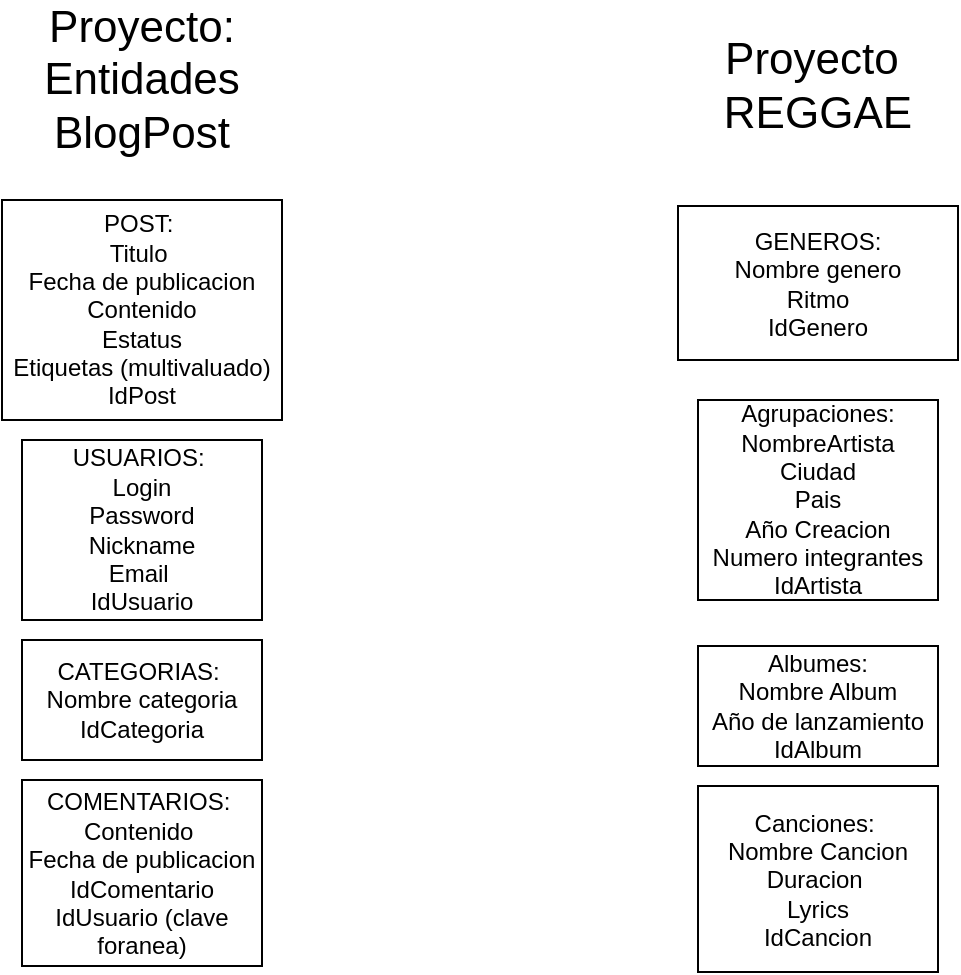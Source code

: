 <mxfile version="20.2.7" type="github" pages="2">
  <diagram id="R2lEEEUBdFMjLlhIrx00" name="Inicio_Proyecto">
    <mxGraphModel dx="1038" dy="615" grid="1" gridSize="10" guides="1" tooltips="1" connect="1" arrows="1" fold="1" page="1" pageScale="1" pageWidth="850" pageHeight="1100" math="0" shadow="0" extFonts="Permanent Marker^https://fonts.googleapis.com/css?family=Permanent+Marker">
      <root>
        <mxCell id="0" />
        <mxCell id="1" parent="0" />
        <mxCell id="FvFSlekBFBbHEcj_9d9e-1" value="Proyecto:&lt;br style=&quot;font-size: 22px;&quot;&gt;Entidades&lt;br style=&quot;font-size: 22px;&quot;&gt;BlogPost" style="text;html=1;strokeColor=none;fillColor=none;align=center;verticalAlign=middle;whiteSpace=wrap;rounded=0;fontSize=22;" parent="1" vertex="1">
          <mxGeometry x="50" width="110" height="80" as="geometry" />
        </mxCell>
        <mxCell id="FvFSlekBFBbHEcj_9d9e-2" value="POST:&amp;nbsp;&lt;br&gt;Titulo&amp;nbsp;&lt;br&gt;Fecha de publicacion&lt;br&gt;Contenido&lt;br&gt;Estatus&lt;br&gt;Etiquetas (multivaluado)&lt;br&gt;IdPost" style="rounded=0;whiteSpace=wrap;html=1;" parent="1" vertex="1">
          <mxGeometry x="35" y="100" width="140" height="110" as="geometry" />
        </mxCell>
        <mxCell id="FvFSlekBFBbHEcj_9d9e-3" value="USUARIOS:&amp;nbsp;&lt;br&gt;Login&lt;br&gt;Password&lt;br&gt;Nickname&lt;br&gt;Email&amp;nbsp;&lt;br&gt;IdUsuario" style="rounded=0;whiteSpace=wrap;html=1;" parent="1" vertex="1">
          <mxGeometry x="45" y="220" width="120" height="90" as="geometry" />
        </mxCell>
        <mxCell id="FvFSlekBFBbHEcj_9d9e-4" value="CATEGORIAS:&amp;nbsp;&lt;br&gt;Nombre categoria&lt;br&gt;IdCategoria" style="rounded=0;whiteSpace=wrap;html=1;" parent="1" vertex="1">
          <mxGeometry x="45" y="320" width="120" height="60" as="geometry" />
        </mxCell>
        <mxCell id="FvFSlekBFBbHEcj_9d9e-5" value="COMENTARIOS:&amp;nbsp;&lt;br&gt;Contenido&amp;nbsp;&lt;br&gt;Fecha de publicacion&lt;br&gt;IdComentario&lt;br&gt;IdUsuario (clave foranea)" style="rounded=0;whiteSpace=wrap;html=1;" parent="1" vertex="1">
          <mxGeometry x="45" y="390" width="120" height="93" as="geometry" />
        </mxCell>
        <mxCell id="FvFSlekBFBbHEcj_9d9e-6" value="Proyecto&amp;nbsp;&lt;br&gt;REGGAE" style="text;html=1;strokeColor=none;fillColor=none;align=center;verticalAlign=middle;whiteSpace=wrap;rounded=0;fontSize=22;" parent="1" vertex="1">
          <mxGeometry x="388" y="3" width="110" height="80" as="geometry" />
        </mxCell>
        <mxCell id="FvFSlekBFBbHEcj_9d9e-7" value="GENEROS:&lt;br&gt;Nombre genero&lt;br&gt;Ritmo&lt;br&gt;IdGenero" style="rounded=0;whiteSpace=wrap;html=1;" parent="1" vertex="1">
          <mxGeometry x="373" y="103" width="140" height="77" as="geometry" />
        </mxCell>
        <mxCell id="FvFSlekBFBbHEcj_9d9e-8" value="Agrupaciones:&lt;br&gt;NombreArtista&lt;br&gt;Ciudad&lt;br&gt;Pais&lt;br&gt;Año Creacion&lt;br&gt;Numero integrantes&lt;br&gt;IdArtista" style="rounded=0;whiteSpace=wrap;html=1;" parent="1" vertex="1">
          <mxGeometry x="383" y="200" width="120" height="100" as="geometry" />
        </mxCell>
        <mxCell id="FvFSlekBFBbHEcj_9d9e-9" value="Albumes:&lt;br&gt;Nombre Album&lt;br&gt;Año de lanzamiento&lt;br&gt;IdAlbum" style="rounded=0;whiteSpace=wrap;html=1;" parent="1" vertex="1">
          <mxGeometry x="383" y="323" width="120" height="60" as="geometry" />
        </mxCell>
        <mxCell id="FvFSlekBFBbHEcj_9d9e-10" value="Canciones:&amp;nbsp;&lt;br&gt;Nombre Cancion&lt;br&gt;Duracion&amp;nbsp;&lt;br&gt;Lyrics&lt;br&gt;IdCancion" style="rounded=0;whiteSpace=wrap;html=1;" parent="1" vertex="1">
          <mxGeometry x="383" y="393" width="120" height="93" as="geometry" />
        </mxCell>
      </root>
    </mxGraphModel>
  </diagram>
  <diagram id="tDotYIVQD98a9ujAGf1i" name="diagrama_ER">
    <mxGraphModel dx="1038" dy="615" grid="1" gridSize="10" guides="1" tooltips="1" connect="1" arrows="1" fold="1" page="1" pageScale="1" pageWidth="827" pageHeight="1169" math="0" shadow="0">
      <root>
        <mxCell id="0" />
        <mxCell id="1" parent="0" />
        <mxCell id="fmIZjdQVmPm3_MnBp19q-1" value="posts" style="rounded=0;whiteSpace=wrap;html=1;" vertex="1" parent="1">
          <mxGeometry x="320" y="210" width="120" height="60" as="geometry" />
        </mxCell>
        <mxCell id="fmIZjdQVmPm3_MnBp19q-8" style="edgeStyle=orthogonalEdgeStyle;rounded=0;orthogonalLoop=1;jettySize=auto;html=1;exitX=1;exitY=0.5;exitDx=0;exitDy=0;entryX=0;entryY=0.5;entryDx=0;entryDy=0;endArrow=none;endFill=0;" edge="1" parent="1" source="fmIZjdQVmPm3_MnBp19q-2" target="fmIZjdQVmPm3_MnBp19q-6">
          <mxGeometry relative="1" as="geometry" />
        </mxCell>
        <mxCell id="fmIZjdQVmPm3_MnBp19q-11" style="edgeStyle=orthogonalEdgeStyle;rounded=0;orthogonalLoop=1;jettySize=auto;html=1;exitX=0.5;exitY=1;exitDx=0;exitDy=0;entryX=0.5;entryY=0;entryDx=0;entryDy=0;endArrow=none;endFill=0;" edge="1" parent="1" source="fmIZjdQVmPm3_MnBp19q-2" target="fmIZjdQVmPm3_MnBp19q-7">
          <mxGeometry relative="1" as="geometry" />
        </mxCell>
        <mxCell id="fmIZjdQVmPm3_MnBp19q-2" value="usuarios" style="rounded=0;whiteSpace=wrap;html=1;" vertex="1" parent="1">
          <mxGeometry x="90" y="120" width="120" height="60" as="geometry" />
        </mxCell>
        <mxCell id="fmIZjdQVmPm3_MnBp19q-20" style="edgeStyle=orthogonalEdgeStyle;rounded=0;orthogonalLoop=1;jettySize=auto;html=1;exitX=1;exitY=0.5;exitDx=0;exitDy=0;entryX=0;entryY=0.5;entryDx=0;entryDy=0;endArrow=none;endFill=0;" edge="1" parent="1" source="fmIZjdQVmPm3_MnBp19q-3" target="fmIZjdQVmPm3_MnBp19q-19">
          <mxGeometry relative="1" as="geometry" />
        </mxCell>
        <mxCell id="fmIZjdQVmPm3_MnBp19q-3" value="categorias" style="rounded=0;whiteSpace=wrap;html=1;" vertex="1" parent="1">
          <mxGeometry x="90" y="330" width="120" height="60" as="geometry" />
        </mxCell>
        <mxCell id="fmIZjdQVmPm3_MnBp19q-14" style="edgeStyle=orthogonalEdgeStyle;rounded=0;orthogonalLoop=1;jettySize=auto;html=1;exitX=0.5;exitY=1;exitDx=0;exitDy=0;entryX=0.5;entryY=0;entryDx=0;entryDy=0;endArrow=none;endFill=0;" edge="1" parent="1" source="fmIZjdQVmPm3_MnBp19q-4" target="fmIZjdQVmPm3_MnBp19q-13">
          <mxGeometry relative="1" as="geometry" />
        </mxCell>
        <mxCell id="fmIZjdQVmPm3_MnBp19q-4" value="comentaros" style="rounded=0;whiteSpace=wrap;html=1;" vertex="1" parent="1">
          <mxGeometry x="550" y="120" width="120" height="60" as="geometry" />
        </mxCell>
        <mxCell id="fmIZjdQVmPm3_MnBp19q-5" value="etiquetas" style="rounded=0;whiteSpace=wrap;html=1;" vertex="1" parent="1">
          <mxGeometry x="550" y="330" width="120" height="60" as="geometry" />
        </mxCell>
        <mxCell id="fmIZjdQVmPm3_MnBp19q-10" style="edgeStyle=orthogonalEdgeStyle;rounded=0;orthogonalLoop=1;jettySize=auto;html=1;exitX=1;exitY=0.5;exitDx=0;exitDy=0;entryX=0;entryY=0.5;entryDx=0;entryDy=0;endArrow=none;endFill=0;" edge="1" parent="1" source="fmIZjdQVmPm3_MnBp19q-6" target="fmIZjdQVmPm3_MnBp19q-4">
          <mxGeometry relative="1" as="geometry" />
        </mxCell>
        <mxCell id="fmIZjdQVmPm3_MnBp19q-6" value="escribe" style="rhombus;whiteSpace=wrap;html=1;" vertex="1" parent="1">
          <mxGeometry x="260" y="110" width="80" height="80" as="geometry" />
        </mxCell>
        <mxCell id="fmIZjdQVmPm3_MnBp19q-12" style="edgeStyle=orthogonalEdgeStyle;rounded=0;orthogonalLoop=1;jettySize=auto;html=1;exitX=1;exitY=0.5;exitDx=0;exitDy=0;entryX=0;entryY=0.5;entryDx=0;entryDy=0;endArrow=none;endFill=0;" edge="1" parent="1" source="fmIZjdQVmPm3_MnBp19q-7" target="fmIZjdQVmPm3_MnBp19q-1">
          <mxGeometry relative="1" as="geometry" />
        </mxCell>
        <mxCell id="fmIZjdQVmPm3_MnBp19q-7" value="escribe" style="rhombus;whiteSpace=wrap;html=1;" vertex="1" parent="1">
          <mxGeometry x="110" y="200" width="80" height="80" as="geometry" />
        </mxCell>
        <mxCell id="fmIZjdQVmPm3_MnBp19q-15" style="edgeStyle=orthogonalEdgeStyle;rounded=0;orthogonalLoop=1;jettySize=auto;html=1;exitX=0;exitY=0.5;exitDx=0;exitDy=0;entryX=1;entryY=0.5;entryDx=0;entryDy=0;endArrow=none;endFill=0;" edge="1" parent="1" source="fmIZjdQVmPm3_MnBp19q-13" target="fmIZjdQVmPm3_MnBp19q-1">
          <mxGeometry relative="1" as="geometry" />
        </mxCell>
        <mxCell id="fmIZjdQVmPm3_MnBp19q-13" value="tiene" style="rhombus;whiteSpace=wrap;html=1;" vertex="1" parent="1">
          <mxGeometry x="570" y="200" width="80" height="80" as="geometry" />
        </mxCell>
        <mxCell id="fmIZjdQVmPm3_MnBp19q-17" style="edgeStyle=orthogonalEdgeStyle;rounded=0;orthogonalLoop=1;jettySize=auto;html=1;exitX=1;exitY=0.5;exitDx=0;exitDy=0;entryX=0;entryY=0.5;entryDx=0;entryDy=0;endArrow=none;endFill=0;" edge="1" parent="1" source="fmIZjdQVmPm3_MnBp19q-16" target="fmIZjdQVmPm3_MnBp19q-5">
          <mxGeometry relative="1" as="geometry" />
        </mxCell>
        <mxCell id="fmIZjdQVmPm3_MnBp19q-18" style="edgeStyle=orthogonalEdgeStyle;rounded=0;orthogonalLoop=1;jettySize=auto;html=1;exitX=0.5;exitY=0;exitDx=0;exitDy=0;entryX=1;entryY=0.893;entryDx=0;entryDy=0;entryPerimeter=0;endArrow=none;endFill=0;" edge="1" parent="1" source="fmIZjdQVmPm3_MnBp19q-16" target="fmIZjdQVmPm3_MnBp19q-1">
          <mxGeometry relative="1" as="geometry" />
        </mxCell>
        <mxCell id="fmIZjdQVmPm3_MnBp19q-16" value="tiene" style="rhombus;whiteSpace=wrap;html=1;" vertex="1" parent="1">
          <mxGeometry x="440" y="320" width="80" height="80" as="geometry" />
        </mxCell>
        <mxCell id="fmIZjdQVmPm3_MnBp19q-21" style="edgeStyle=orthogonalEdgeStyle;rounded=0;orthogonalLoop=1;jettySize=auto;html=1;exitX=0.5;exitY=0;exitDx=0;exitDy=0;entryX=0.373;entryY=1.04;entryDx=0;entryDy=0;entryPerimeter=0;endArrow=none;endFill=0;" edge="1" parent="1" source="fmIZjdQVmPm3_MnBp19q-19" target="fmIZjdQVmPm3_MnBp19q-1">
          <mxGeometry relative="1" as="geometry" />
        </mxCell>
        <mxCell id="fmIZjdQVmPm3_MnBp19q-19" value="tiene" style="rhombus;whiteSpace=wrap;html=1;" vertex="1" parent="1">
          <mxGeometry x="240" y="320" width="80" height="80" as="geometry" />
        </mxCell>
        <mxCell id="fmIZjdQVmPm3_MnBp19q-22" value="Text" style="text;html=1;strokeColor=none;fillColor=none;align=center;verticalAlign=middle;whiteSpace=wrap;rounded=0;" vertex="1" parent="1">
          <mxGeometry x="390" y="160" width="60" height="30" as="geometry" />
        </mxCell>
        <mxCell id="fmIZjdQVmPm3_MnBp19q-25" value="1:N" style="text;html=1;strokeColor=none;fillColor=none;align=center;verticalAlign=middle;whiteSpace=wrap;rounded=0;" vertex="1" parent="1">
          <mxGeometry x="270" y="80" width="60" height="30" as="geometry" />
        </mxCell>
        <mxCell id="fmIZjdQVmPm3_MnBp19q-26" value="1:N" style="text;html=1;strokeColor=none;fillColor=none;align=center;verticalAlign=middle;whiteSpace=wrap;rounded=0;" vertex="1" parent="1">
          <mxGeometry x="50" y="220" width="60" height="30" as="geometry" />
        </mxCell>
        <mxCell id="fmIZjdQVmPm3_MnBp19q-27" value="1:N" style="text;html=1;strokeColor=none;fillColor=none;align=center;verticalAlign=middle;whiteSpace=wrap;rounded=0;" vertex="1" parent="1">
          <mxGeometry x="650" y="225" width="60" height="30" as="geometry" />
        </mxCell>
        <mxCell id="fmIZjdQVmPm3_MnBp19q-28" value="1:N" style="text;html=1;strokeColor=none;fillColor=none;align=center;verticalAlign=middle;whiteSpace=wrap;rounded=0;" vertex="1" parent="1">
          <mxGeometry x="250" y="410" width="60" height="30" as="geometry" />
        </mxCell>
        <mxCell id="fmIZjdQVmPm3_MnBp19q-30" value="N:N" style="text;html=1;strokeColor=none;fillColor=none;align=center;verticalAlign=middle;whiteSpace=wrap;rounded=0;" vertex="1" parent="1">
          <mxGeometry x="450" y="400" width="60" height="30" as="geometry" />
        </mxCell>
        <mxCell id="fmIZjdQVmPm3_MnBp19q-31" value="Diagrama ER: Platziblog" style="text;html=1;strokeColor=none;fillColor=none;align=center;verticalAlign=middle;whiteSpace=wrap;rounded=0;fontSize=29;" vertex="1" parent="1">
          <mxGeometry x="40" y="30" width="350" height="30" as="geometry" />
        </mxCell>
        <mxCell id="fmIZjdQVmPm3_MnBp19q-32" value="" style="endArrow=none;html=1;rounded=0;fontSize=29;" edge="1" parent="1">
          <mxGeometry width="50" height="50" relative="1" as="geometry">
            <mxPoint y="480" as="sourcePoint" />
            <mxPoint x="820" y="480" as="targetPoint" />
          </mxGeometry>
        </mxCell>
        <mxCell id="fmIZjdQVmPm3_MnBp19q-33" value="Diagrama ER: Proyecto Reggae" style="text;html=1;strokeColor=none;fillColor=none;align=center;verticalAlign=middle;whiteSpace=wrap;rounded=0;fontSize=29;" vertex="1" parent="1">
          <mxGeometry x="20" y="500" width="450" height="30" as="geometry" />
        </mxCell>
        <mxCell id="9D0OtoQUqix98NTGzFoV-13" style="edgeStyle=orthogonalEdgeStyle;rounded=0;orthogonalLoop=1;jettySize=auto;html=1;entryX=0.5;entryY=1;entryDx=0;entryDy=0;fontSize=12;endArrow=none;endFill=0;" edge="1" parent="1" source="xdkeFRY2uNVXBjAD2cZe-1" target="9D0OtoQUqix98NTGzFoV-3">
          <mxGeometry relative="1" as="geometry" />
        </mxCell>
        <mxCell id="9D0OtoQUqix98NTGzFoV-23" style="edgeStyle=orthogonalEdgeStyle;rounded=0;orthogonalLoop=1;jettySize=auto;html=1;exitX=1;exitY=0.5;exitDx=0;exitDy=0;entryX=0;entryY=0.5;entryDx=0;entryDy=0;fontSize=12;endArrow=none;endFill=0;" edge="1" parent="1" source="xdkeFRY2uNVXBjAD2cZe-1" target="9D0OtoQUqix98NTGzFoV-22">
          <mxGeometry relative="1" as="geometry" />
        </mxCell>
        <mxCell id="xdkeFRY2uNVXBjAD2cZe-1" value="generos" style="rounded=0;whiteSpace=wrap;html=1;fontSize=12;" vertex="1" parent="1">
          <mxGeometry x="90" y="840" width="120" height="60" as="geometry" />
        </mxCell>
        <mxCell id="9D0OtoQUqix98NTGzFoV-7" style="edgeStyle=orthogonalEdgeStyle;rounded=0;orthogonalLoop=1;jettySize=auto;html=1;exitX=0.5;exitY=1;exitDx=0;exitDy=0;entryX=0.5;entryY=0;entryDx=0;entryDy=0;fontSize=12;endArrow=none;endFill=0;" edge="1" parent="1" source="YmleQfJSqAHV-B6m4rm--1" target="9D0OtoQUqix98NTGzFoV-3">
          <mxGeometry relative="1" as="geometry" />
        </mxCell>
        <mxCell id="9D0OtoQUqix98NTGzFoV-10" style="edgeStyle=orthogonalEdgeStyle;rounded=0;orthogonalLoop=1;jettySize=auto;html=1;exitX=1;exitY=0.5;exitDx=0;exitDy=0;entryX=0;entryY=0.5;entryDx=0;entryDy=0;fontSize=12;endArrow=none;endFill=0;" edge="1" parent="1" source="YmleQfJSqAHV-B6m4rm--1" target="9D0OtoQUqix98NTGzFoV-9">
          <mxGeometry relative="1" as="geometry" />
        </mxCell>
        <mxCell id="9D0OtoQUqix98NTGzFoV-28" style="edgeStyle=orthogonalEdgeStyle;rounded=0;orthogonalLoop=1;jettySize=auto;html=1;exitX=0;exitY=0.5;exitDx=0;exitDy=0;entryX=0;entryY=0.5;entryDx=0;entryDy=0;fontSize=12;endArrow=none;endFill=0;" edge="1" parent="1" source="YmleQfJSqAHV-B6m4rm--1" target="9D0OtoQUqix98NTGzFoV-27">
          <mxGeometry relative="1" as="geometry">
            <Array as="points">
              <mxPoint x="40" y="610" />
              <mxPoint x="40" y="930" />
              <mxPoint x="530" y="930" />
            </Array>
          </mxGeometry>
        </mxCell>
        <mxCell id="YmleQfJSqAHV-B6m4rm--1" value="agrupaciones" style="rounded=0;whiteSpace=wrap;html=1;fontSize=12;" vertex="1" parent="1">
          <mxGeometry x="90" y="580" width="120" height="60" as="geometry" />
        </mxCell>
        <mxCell id="9D0OtoQUqix98NTGzFoV-1" value="albumes" style="rounded=0;whiteSpace=wrap;html=1;fontSize=12;" vertex="1" parent="1">
          <mxGeometry x="600" y="580" width="120" height="60" as="geometry" />
        </mxCell>
        <mxCell id="9D0OtoQUqix98NTGzFoV-15" style="edgeStyle=orthogonalEdgeStyle;rounded=0;orthogonalLoop=1;jettySize=auto;html=1;exitX=0;exitY=0.25;exitDx=0;exitDy=0;entryX=1;entryY=0.5;entryDx=0;entryDy=0;fontSize=12;endArrow=none;endFill=0;" edge="1" parent="1" source="9D0OtoQUqix98NTGzFoV-2" target="9D0OtoQUqix98NTGzFoV-14">
          <mxGeometry relative="1" as="geometry" />
        </mxCell>
        <mxCell id="9D0OtoQUqix98NTGzFoV-19" style="edgeStyle=orthogonalEdgeStyle;rounded=0;orthogonalLoop=1;jettySize=auto;html=1;exitX=1;exitY=0.5;exitDx=0;exitDy=0;entryX=0;entryY=0.5;entryDx=0;entryDy=0;fontSize=12;endArrow=none;endFill=0;" edge="1" parent="1" source="9D0OtoQUqix98NTGzFoV-2" target="9D0OtoQUqix98NTGzFoV-18">
          <mxGeometry relative="1" as="geometry" />
        </mxCell>
        <mxCell id="9D0OtoQUqix98NTGzFoV-2" value="canciones" style="rounded=0;whiteSpace=wrap;html=1;fontSize=12;" vertex="1" parent="1">
          <mxGeometry x="320" y="685" width="120" height="60" as="geometry" />
        </mxCell>
        <mxCell id="9D0OtoQUqix98NTGzFoV-3" value="tiene" style="rhombus;whiteSpace=wrap;html=1;fontSize=12;" vertex="1" parent="1">
          <mxGeometry x="110" y="715" width="80" height="80" as="geometry" />
        </mxCell>
        <mxCell id="9D0OtoQUqix98NTGzFoV-8" value="N:N" style="text;html=1;strokeColor=none;fillColor=none;align=center;verticalAlign=middle;whiteSpace=wrap;rounded=0;fontSize=12;" vertex="1" parent="1">
          <mxGeometry x="50" y="740" width="60" height="30" as="geometry" />
        </mxCell>
        <mxCell id="9D0OtoQUqix98NTGzFoV-11" style="edgeStyle=orthogonalEdgeStyle;rounded=0;orthogonalLoop=1;jettySize=auto;html=1;exitX=1;exitY=0.5;exitDx=0;exitDy=0;entryX=0;entryY=0.5;entryDx=0;entryDy=0;fontSize=12;endArrow=none;endFill=0;" edge="1" parent="1" source="9D0OtoQUqix98NTGzFoV-9" target="9D0OtoQUqix98NTGzFoV-1">
          <mxGeometry relative="1" as="geometry" />
        </mxCell>
        <mxCell id="9D0OtoQUqix98NTGzFoV-9" value="crea" style="rhombus;whiteSpace=wrap;html=1;fontSize=12;" vertex="1" parent="1">
          <mxGeometry x="330" y="570" width="80" height="80" as="geometry" />
        </mxCell>
        <mxCell id="9D0OtoQUqix98NTGzFoV-12" value="1:N" style="text;html=1;strokeColor=none;fillColor=none;align=center;verticalAlign=middle;whiteSpace=wrap;rounded=0;fontSize=12;" vertex="1" parent="1">
          <mxGeometry x="340" y="540" width="60" height="30" as="geometry" />
        </mxCell>
        <mxCell id="9D0OtoQUqix98NTGzFoV-16" style="edgeStyle=orthogonalEdgeStyle;rounded=0;orthogonalLoop=1;jettySize=auto;html=1;exitX=0;exitY=0.5;exitDx=0;exitDy=0;entryX=0.84;entryY=1.04;entryDx=0;entryDy=0;entryPerimeter=0;fontSize=12;endArrow=none;endFill=0;" edge="1" parent="1" source="9D0OtoQUqix98NTGzFoV-14" target="YmleQfJSqAHV-B6m4rm--1">
          <mxGeometry relative="1" as="geometry" />
        </mxCell>
        <mxCell id="9D0OtoQUqix98NTGzFoV-14" value="tiene" style="rhombus;whiteSpace=wrap;html=1;fontSize=12;" vertex="1" parent="1">
          <mxGeometry x="210" y="660" width="80" height="80" as="geometry" />
        </mxCell>
        <mxCell id="9D0OtoQUqix98NTGzFoV-17" value="1:N" style="text;html=1;strokeColor=none;fillColor=none;align=center;verticalAlign=middle;whiteSpace=wrap;rounded=0;fontSize=12;" vertex="1" parent="1">
          <mxGeometry x="220" y="630" width="60" height="30" as="geometry" />
        </mxCell>
        <mxCell id="9D0OtoQUqix98NTGzFoV-20" style="edgeStyle=orthogonalEdgeStyle;rounded=0;orthogonalLoop=1;jettySize=auto;html=1;exitX=0.5;exitY=0;exitDx=0;exitDy=0;entryX=0.177;entryY=1.027;entryDx=0;entryDy=0;entryPerimeter=0;fontSize=12;endArrow=none;endFill=0;" edge="1" parent="1" source="9D0OtoQUqix98NTGzFoV-18" target="9D0OtoQUqix98NTGzFoV-1">
          <mxGeometry relative="1" as="geometry" />
        </mxCell>
        <mxCell id="9D0OtoQUqix98NTGzFoV-18" value="tiene" style="rhombus;whiteSpace=wrap;html=1;fontSize=12;" vertex="1" parent="1">
          <mxGeometry x="580" y="675" width="80" height="80" as="geometry" />
        </mxCell>
        <mxCell id="9D0OtoQUqix98NTGzFoV-21" value="N:N" style="text;html=1;strokeColor=none;fillColor=none;align=center;verticalAlign=middle;whiteSpace=wrap;rounded=0;fontSize=12;" vertex="1" parent="1">
          <mxGeometry x="660" y="700" width="60" height="30" as="geometry" />
        </mxCell>
        <mxCell id="9D0OtoQUqix98NTGzFoV-24" style="edgeStyle=orthogonalEdgeStyle;rounded=0;orthogonalLoop=1;jettySize=auto;html=1;exitX=0.5;exitY=0;exitDx=0;exitDy=0;fontSize=12;endArrow=none;endFill=0;" edge="1" parent="1" source="9D0OtoQUqix98NTGzFoV-22" target="9D0OtoQUqix98NTGzFoV-2">
          <mxGeometry relative="1" as="geometry" />
        </mxCell>
        <mxCell id="9D0OtoQUqix98NTGzFoV-22" value="tiene" style="rhombus;whiteSpace=wrap;html=1;fontSize=12;" vertex="1" parent="1">
          <mxGeometry x="340" y="830" width="80" height="80" as="geometry" />
        </mxCell>
        <mxCell id="9D0OtoQUqix98NTGzFoV-25" value="N:N" style="text;html=1;strokeColor=none;fillColor=none;align=center;verticalAlign=middle;whiteSpace=wrap;rounded=0;fontSize=12;" vertex="1" parent="1">
          <mxGeometry x="420" y="845" width="60" height="30" as="geometry" />
        </mxCell>
        <mxCell id="9D0OtoQUqix98NTGzFoV-26" value="integrantes" style="rounded=0;whiteSpace=wrap;html=1;fontSize=12;" vertex="1" parent="1">
          <mxGeometry x="660" y="845" width="120" height="60" as="geometry" />
        </mxCell>
        <mxCell id="9D0OtoQUqix98NTGzFoV-29" style="edgeStyle=orthogonalEdgeStyle;rounded=0;orthogonalLoop=1;jettySize=auto;html=1;exitX=1;exitY=0.5;exitDx=0;exitDy=0;entryX=0;entryY=0.75;entryDx=0;entryDy=0;fontSize=12;endArrow=none;endFill=0;" edge="1" parent="1" source="9D0OtoQUqix98NTGzFoV-27" target="9D0OtoQUqix98NTGzFoV-26">
          <mxGeometry relative="1" as="geometry">
            <Array as="points">
              <mxPoint x="660" y="880" />
            </Array>
          </mxGeometry>
        </mxCell>
        <mxCell id="9D0OtoQUqix98NTGzFoV-27" value="posee" style="rhombus;whiteSpace=wrap;html=1;fontSize=12;" vertex="1" parent="1">
          <mxGeometry x="530" y="840" width="80" height="80" as="geometry" />
        </mxCell>
        <mxCell id="9D0OtoQUqix98NTGzFoV-30" value="1:N" style="text;html=1;strokeColor=none;fillColor=none;align=center;verticalAlign=middle;whiteSpace=wrap;rounded=0;fontSize=12;" vertex="1" parent="1">
          <mxGeometry x="540" y="810" width="60" height="30" as="geometry" />
        </mxCell>
      </root>
    </mxGraphModel>
  </diagram>
</mxfile>
